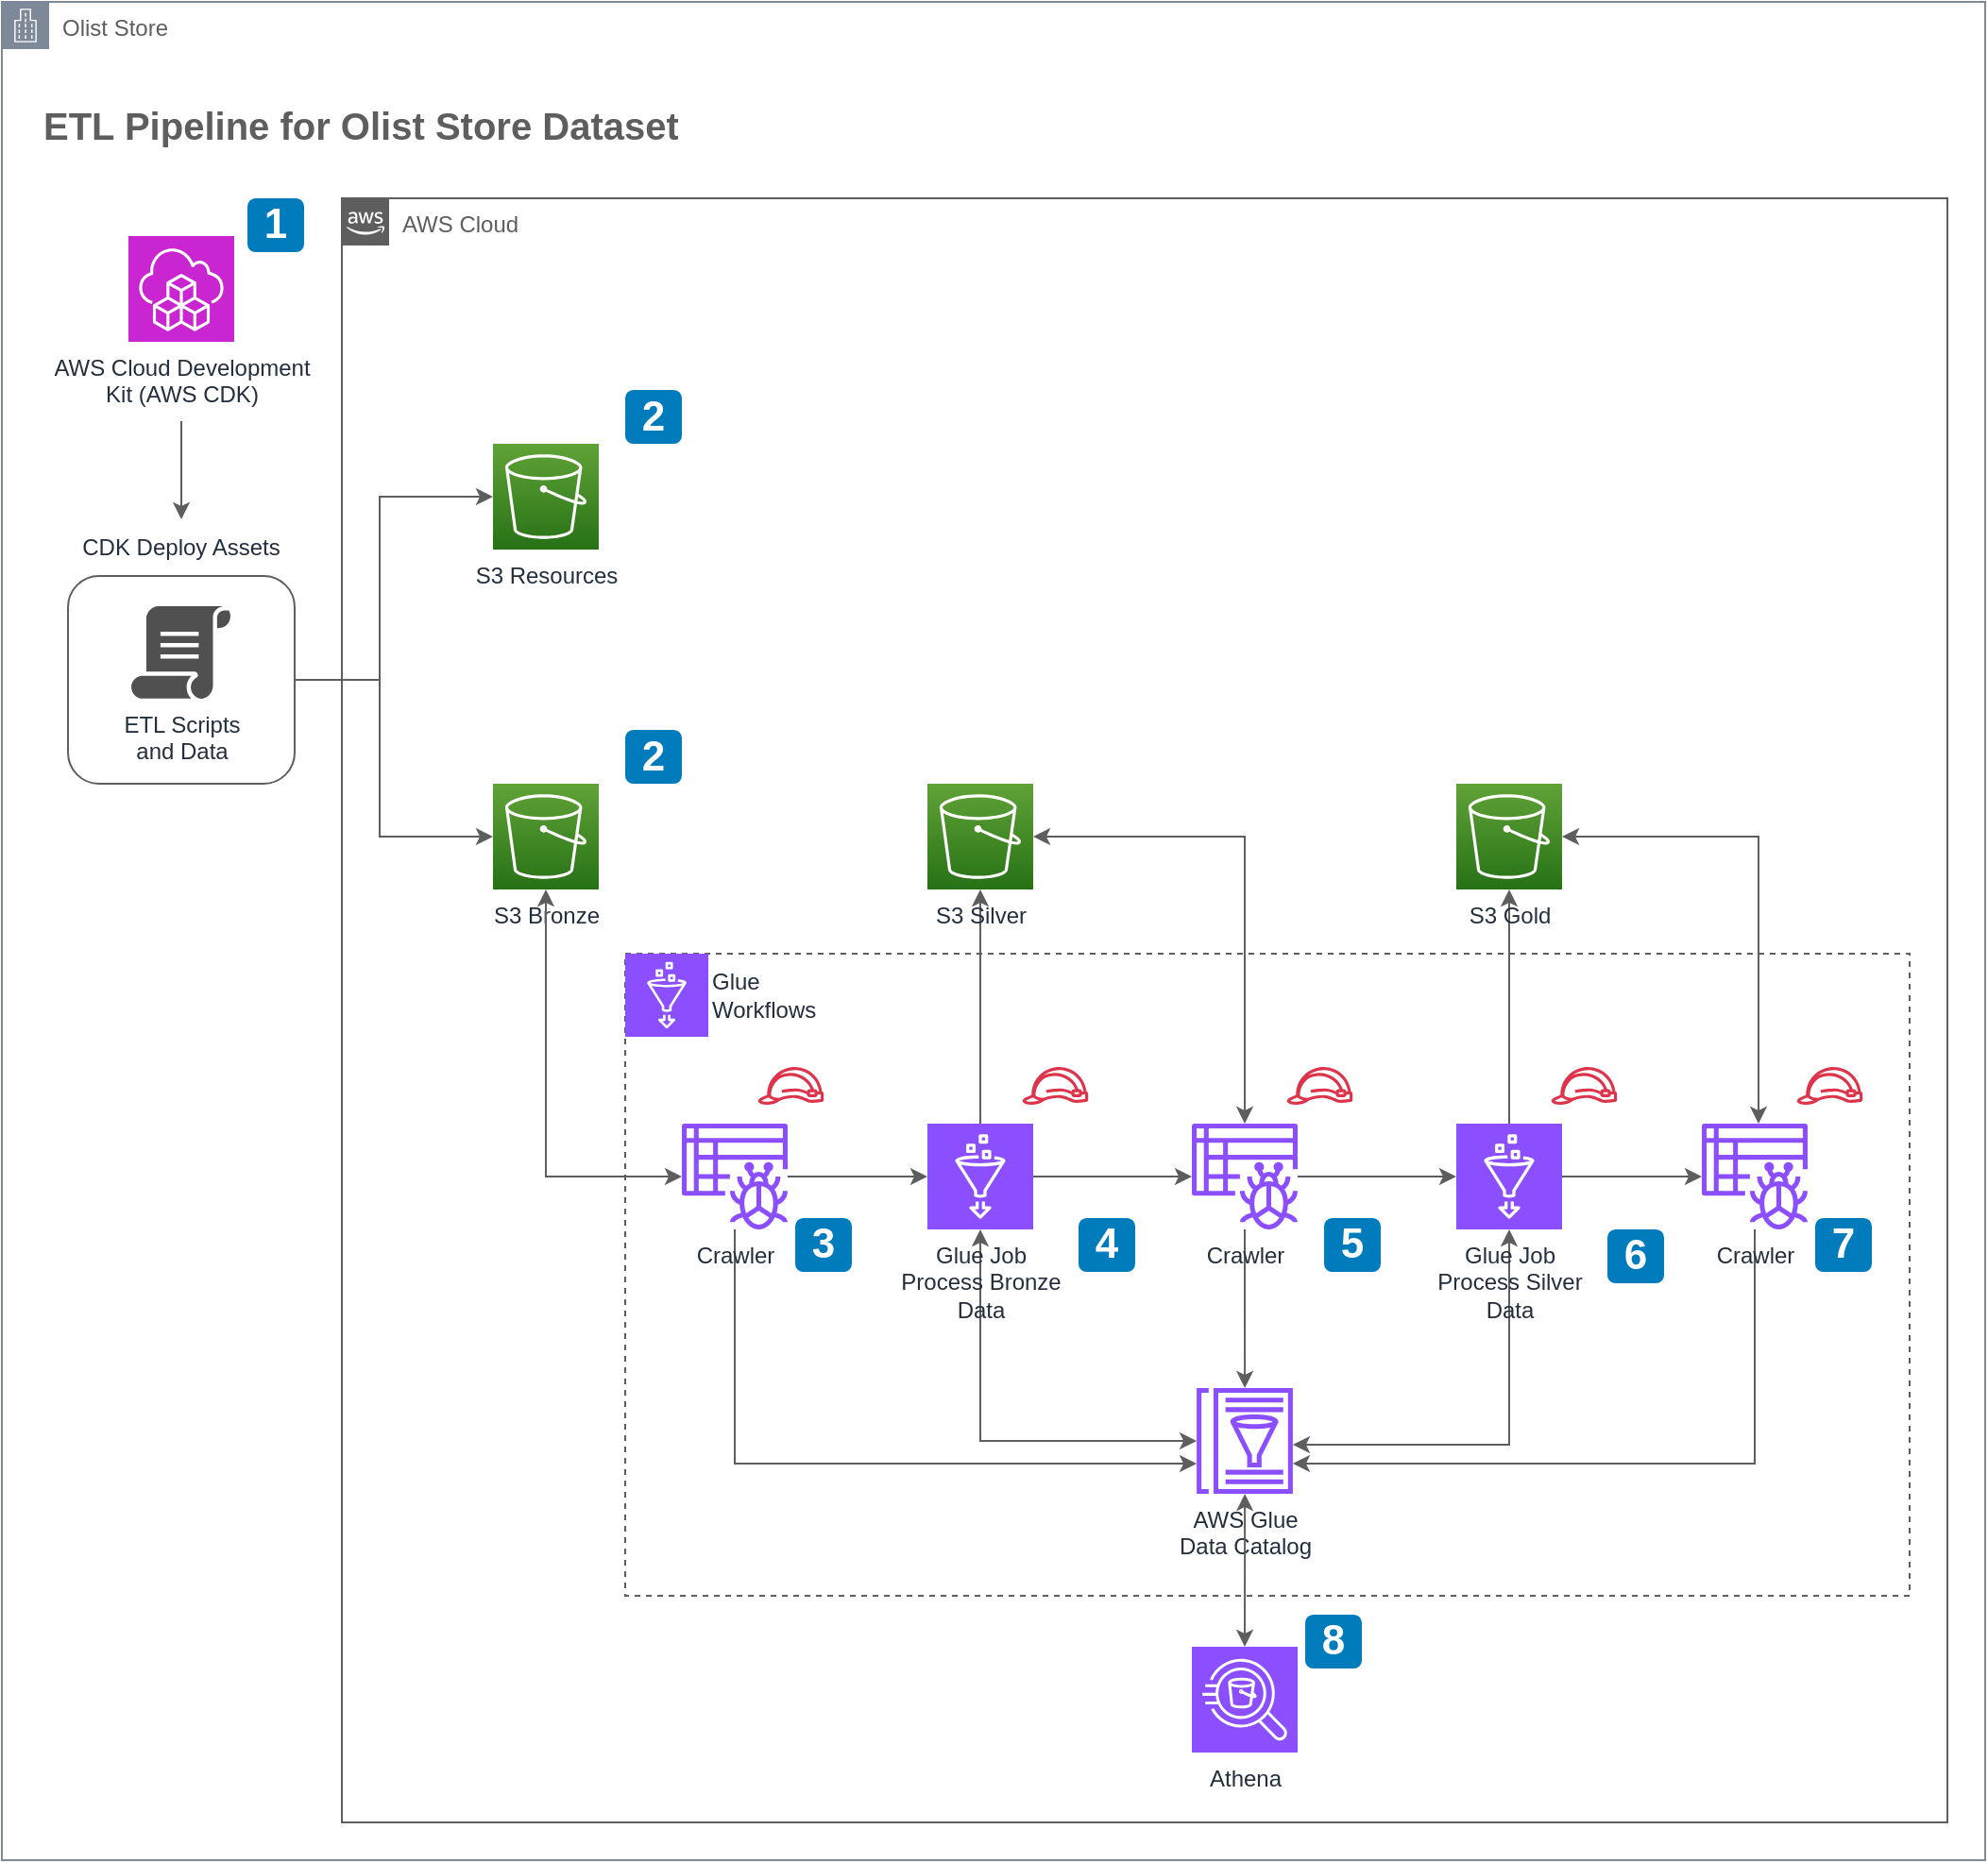 <mxfile version="26.0.4">
  <diagram id="Ht1M8jgEwFfnCIfOTk4-" name="Page-1">
    <mxGraphModel dx="4765" dy="3406" grid="0" gridSize="10" guides="1" tooltips="1" connect="1" arrows="1" fold="1" page="1" pageScale="1" pageWidth="1654" pageHeight="1169" background="#FFFFFF" math="0" shadow="0">
      <root>
        <mxCell id="0" />
        <mxCell id="1" parent="0" />
        <mxCell id="mr_CGQu-zEkENaeuJOmH-63" value="" style="group" vertex="1" connectable="0" parent="1">
          <mxGeometry x="-3006" y="-2245" width="1050" height="984" as="geometry" />
        </mxCell>
        <mxCell id="mr_CGQu-zEkENaeuJOmH-57" value="" style="fillColor=none;strokeColor=#5E5E5E;dashed=1;verticalAlign=top;fontStyle=0;fontColor=#5A6C86;whiteSpace=wrap;html=1;" vertex="1" parent="mr_CGQu-zEkENaeuJOmH-63">
          <mxGeometry x="330" y="504" width="680" height="340" as="geometry" />
        </mxCell>
        <mxCell id="mr_CGQu-zEkENaeuJOmH-25" style="edgeStyle=orthogonalEdgeStyle;rounded=0;orthogonalLoop=1;jettySize=auto;html=1;exitX=1;exitY=0.5;exitDx=0;exitDy=0;strokeColor=#5E5E5E;" edge="1" parent="mr_CGQu-zEkENaeuJOmH-63" source="mr_CGQu-zEkENaeuJOmH-3" target="mr_CGQu-zEkENaeuJOmH-9">
          <mxGeometry relative="1" as="geometry">
            <Array as="points">
              <mxPoint x="200" y="359" />
              <mxPoint x="200" y="442" />
            </Array>
          </mxGeometry>
        </mxCell>
        <mxCell id="mr_CGQu-zEkENaeuJOmH-3" value="" style="rounded=1;whiteSpace=wrap;html=1;fillColor=none;strokeColor=#5E5E5E;" vertex="1" parent="mr_CGQu-zEkENaeuJOmH-63">
          <mxGeometry x="35" y="304" width="120" height="110" as="geometry" />
        </mxCell>
        <mxCell id="rJDtlgSixLLEbbWDWp3H-12" value="Athena" style="sketch=0;points=[[0,0,0],[0.25,0,0],[0.5,0,0],[0.75,0,0],[1,0,0],[0,1,0],[0.25,1,0],[0.5,1,0],[0.75,1,0],[1,1,0],[0,0.25,0],[0,0.5,0],[0,0.75,0],[1,0.25,0],[1,0.5,0],[1,0.75,0]];outlineConnect=0;fontColor=#232F3E;fillColor=#8C4FFF;strokeColor=#ffffff;dashed=0;verticalLabelPosition=bottom;verticalAlign=top;align=center;html=1;fontSize=12;fontStyle=0;aspect=fixed;shape=mxgraph.aws4.resourceIcon;resIcon=mxgraph.aws4.athena;" parent="mr_CGQu-zEkENaeuJOmH-63" vertex="1">
          <mxGeometry x="630" y="871.0" width="56" height="56" as="geometry" />
        </mxCell>
        <mxCell id="rJDtlgSixLLEbbWDWp3H-64" value="1" style="rounded=1;whiteSpace=wrap;html=1;fillColor=#007CBD;strokeColor=none;fontColor=#FFFFFF;fontStyle=1;fontSize=22;aspect=fixed;" parent="mr_CGQu-zEkENaeuJOmH-63" vertex="1">
          <mxGeometry x="130" y="104" width="30" height="28.5" as="geometry" />
        </mxCell>
        <mxCell id="rJDtlgSixLLEbbWDWp3H-65" value="2" style="rounded=1;whiteSpace=wrap;html=1;fillColor=#007CBD;strokeColor=none;fontColor=#FFFFFF;fontStyle=1;fontSize=22;aspect=fixed;" parent="mr_CGQu-zEkENaeuJOmH-63" vertex="1">
          <mxGeometry x="330" y="205.5" width="30" height="28.5" as="geometry" />
        </mxCell>
        <mxCell id="rJDtlgSixLLEbbWDWp3H-66" value="8" style="rounded=1;whiteSpace=wrap;html=1;fillColor=#007CBD;strokeColor=none;fontColor=#FFFFFF;fontStyle=1;fontSize=22;aspect=fixed;" parent="mr_CGQu-zEkENaeuJOmH-63" vertex="1">
          <mxGeometry x="690" y="854" width="30" height="28.5" as="geometry" />
        </mxCell>
        <mxCell id="rJDtlgSixLLEbbWDWp3H-67" value="4" style="rounded=1;whiteSpace=wrap;html=1;fillColor=#007CBD;strokeColor=none;fontColor=#FFFFFF;fontStyle=1;fontSize=22;aspect=fixed;" parent="mr_CGQu-zEkENaeuJOmH-63" vertex="1">
          <mxGeometry x="570" y="644" width="30" height="28.5" as="geometry" />
        </mxCell>
        <mxCell id="rJDtlgSixLLEbbWDWp3H-68" value="5" style="rounded=1;whiteSpace=wrap;html=1;fillColor=#007CBD;strokeColor=none;fontColor=#FFFFFF;fontStyle=1;fontSize=22;aspect=fixed;" parent="mr_CGQu-zEkENaeuJOmH-63" vertex="1">
          <mxGeometry x="700" y="644" width="30" height="28.5" as="geometry" />
        </mxCell>
        <mxCell id="mr_CGQu-zEkENaeuJOmH-10" value="&lt;font style=&quot;&quot;&gt;Glue&lt;/font&gt;&lt;div&gt;&lt;font style=&quot;&quot;&gt;Workflows&lt;/font&gt;&lt;/div&gt;" style="sketch=0;points=[[0,0,0],[0.25,0,0],[0.5,0,0],[0.75,0,0],[1,0,0],[0,1,0],[0.25,1,0],[0.5,1,0],[0.75,1,0],[1,1,0],[0,0.25,0],[0,0.5,0],[0,0.75,0],[1,0.25,0],[1,0.5,0],[1,0.75,0]];outlineConnect=0;fontColor=#232F3E;fillColor=#8C4FFF;strokeColor=#ffffff;dashed=0;verticalLabelPosition=middle;verticalAlign=middle;align=left;html=1;fontSize=12;fontStyle=0;aspect=fixed;shape=mxgraph.aws4.resourceIcon;resIcon=mxgraph.aws4.glue;labelPosition=right;" vertex="1" parent="mr_CGQu-zEkENaeuJOmH-63">
          <mxGeometry x="330" y="504" width="44" height="44" as="geometry" />
        </mxCell>
        <mxCell id="dZuX1vutf1IF2mnfki8U-3" value="&lt;font color=&quot;#5e5e5e&quot;&gt;AWS Cloud&lt;/font&gt;" style="points=[[0,0],[0.25,0],[0.5,0],[0.75,0],[1,0],[1,0.25],[1,0.5],[1,0.75],[1,1],[0.75,1],[0.5,1],[0.25,1],[0,1],[0,0.75],[0,0.5],[0,0.25]];outlineConnect=0;gradientColor=none;html=1;whiteSpace=wrap;fontSize=12;fontStyle=0;container=0;pointerEvents=0;collapsible=0;recursiveResize=0;shape=mxgraph.aws4.group;grIcon=mxgraph.aws4.group_aws_cloud_alt;strokeColor=#5E5E5E;fillColor=none;verticalAlign=top;align=left;spacingLeft=30;fontColor=#232F3E;dashed=0;movable=1;resizable=1;rotatable=1;deletable=1;editable=1;locked=0;connectable=1;" parent="mr_CGQu-zEkENaeuJOmH-63" vertex="1">
          <mxGeometry x="180" y="104" width="850" height="860" as="geometry" />
        </mxCell>
        <mxCell id="mr_CGQu-zEkENaeuJOmH-9" value="&lt;font style=&quot;color: rgb(35, 47, 62);&quot;&gt;S3 Bronze&lt;/font&gt;" style="outlineConnect=0;fontColor=#232F3E;gradientColor=#60A337;gradientDirection=north;fillColor=#277116;strokeColor=#ffffff;dashed=0;verticalLabelPosition=bottom;verticalAlign=top;align=center;html=1;fontSize=12;fontStyle=0;aspect=fixed;shape=mxgraph.aws4.resourceIcon;resIcon=mxgraph.aws4.s3;labelBackgroundColor=none;labelPosition=center;" vertex="1" parent="mr_CGQu-zEkENaeuJOmH-63">
          <mxGeometry x="260" y="414" width="56" height="56" as="geometry" />
        </mxCell>
        <mxCell id="mr_CGQu-zEkENaeuJOmH-8" style="edgeStyle=orthogonalEdgeStyle;rounded=0;orthogonalLoop=1;jettySize=auto;html=1;strokeColor=#5E5E5E;sourcePerimeterSpacing=42;" edge="1" parent="mr_CGQu-zEkENaeuJOmH-63" source="mr_CGQu-zEkENaeuJOmH-1" target="mr_CGQu-zEkENaeuJOmH-7">
          <mxGeometry relative="1" as="geometry" />
        </mxCell>
        <mxCell id="mr_CGQu-zEkENaeuJOmH-1" value="&lt;font style=&quot;color: rgb(35, 47, 62);&quot;&gt;AWS Cloud Development&lt;/font&gt;&lt;div&gt;&lt;font style=&quot;color: rgb(35, 47, 62);&quot;&gt;Kit (AWS CDK)&lt;/font&gt;&lt;/div&gt;" style="sketch=0;points=[[0,0,0],[0.25,0,0],[0.5,0,0],[0.75,0,0],[1,0,0],[0,1,0],[0.25,1,0],[0.5,1,0],[0.75,1,0],[1,1,0],[0,0.25,0],[0,0.5,0],[0,0.75,0],[1,0.25,0],[1,0.5,0],[1,0.75,0]];outlineConnect=0;fontColor=#232F3E;fillColor=#C925D1;strokeColor=#ffffff;dashed=0;verticalLabelPosition=bottom;verticalAlign=top;align=center;html=1;fontSize=12;fontStyle=0;aspect=fixed;shape=mxgraph.aws4.resourceIcon;resIcon=mxgraph.aws4.cloud_development_kit;" vertex="1" parent="mr_CGQu-zEkENaeuJOmH-63">
          <mxGeometry x="67" y="124" width="56" height="56" as="geometry" />
        </mxCell>
        <mxCell id="mr_CGQu-zEkENaeuJOmH-7" value="CDK Deploy Assets" style="text;html=1;align=center;verticalAlign=middle;whiteSpace=wrap;rounded=0;fontColor=#232F3E;" vertex="1" parent="mr_CGQu-zEkENaeuJOmH-63">
          <mxGeometry x="30" y="274" width="130" height="30" as="geometry" />
        </mxCell>
        <mxCell id="mr_CGQu-zEkENaeuJOmH-24" style="edgeStyle=orthogonalEdgeStyle;rounded=0;orthogonalLoop=1;jettySize=auto;html=1;entryX=1;entryY=0.5;entryDx=0;entryDy=0;startArrow=classic;startFill=1;endArrow=none;endFill=0;strokeColor=#5E5E5E;" edge="1" parent="mr_CGQu-zEkENaeuJOmH-63" source="F3FmpkAqIBPM40U7T1jB-10" target="mr_CGQu-zEkENaeuJOmH-3">
          <mxGeometry relative="1" as="geometry">
            <Array as="points">
              <mxPoint x="200" y="262" />
              <mxPoint x="200" y="359" />
            </Array>
          </mxGeometry>
        </mxCell>
        <mxCell id="F3FmpkAqIBPM40U7T1jB-10" value="&lt;font style=&quot;color: rgb(35, 47, 62);&quot;&gt;S3 Resources&lt;/font&gt;" style="outlineConnect=0;fontColor=#232F3E;gradientColor=#60A337;gradientDirection=north;fillColor=#277116;strokeColor=#ffffff;dashed=0;verticalLabelPosition=bottom;verticalAlign=top;align=center;html=1;fontSize=12;fontStyle=0;aspect=fixed;shape=mxgraph.aws4.resourceIcon;resIcon=mxgraph.aws4.s3;labelBackgroundColor=none;labelPosition=center;" parent="mr_CGQu-zEkENaeuJOmH-63" vertex="1">
          <mxGeometry x="260" y="234" width="56" height="56" as="geometry" />
        </mxCell>
        <mxCell id="mr_CGQu-zEkENaeuJOmH-2" value="&lt;font style=&quot;color: rgb(35, 47, 62);&quot;&gt;ETL Scripts&lt;/font&gt;&lt;div&gt;&lt;font style=&quot;color: rgb(35, 47, 62);&quot;&gt;and Data&lt;/font&gt;&lt;/div&gt;" style="sketch=0;pointerEvents=1;shadow=0;dashed=0;html=1;strokeColor=none;fillColor=#505050;labelPosition=center;verticalLabelPosition=bottom;verticalAlign=top;outlineConnect=0;align=center;shape=mxgraph.office.concepts.script;fontColor=#232F3E;" vertex="1" parent="mr_CGQu-zEkENaeuJOmH-63">
          <mxGeometry x="68.5" y="320" width="53" height="49" as="geometry" />
        </mxCell>
        <mxCell id="mr_CGQu-zEkENaeuJOmH-27" style="edgeStyle=orthogonalEdgeStyle;rounded=0;orthogonalLoop=1;jettySize=auto;html=1;strokeColor=#5E5E5E;startArrow=classic;startFill=1;" edge="1" parent="mr_CGQu-zEkENaeuJOmH-63" source="mr_CGQu-zEkENaeuJOmH-26" target="mr_CGQu-zEkENaeuJOmH-9">
          <mxGeometry relative="1" as="geometry" />
        </mxCell>
        <mxCell id="mr_CGQu-zEkENaeuJOmH-40" style="edgeStyle=orthogonalEdgeStyle;rounded=0;orthogonalLoop=1;jettySize=auto;html=1;strokeColor=#5E5E5E;" edge="1" parent="mr_CGQu-zEkENaeuJOmH-63" source="mr_CGQu-zEkENaeuJOmH-26" target="mr_CGQu-zEkENaeuJOmH-28">
          <mxGeometry relative="1" as="geometry">
            <Array as="points">
              <mxPoint x="388" y="774" />
            </Array>
          </mxGeometry>
        </mxCell>
        <mxCell id="mr_CGQu-zEkENaeuJOmH-26" value="Crawler" style="sketch=0;outlineConnect=0;fontColor=#232F3E;gradientColor=none;fillColor=#8C4FFF;strokeColor=none;dashed=0;verticalLabelPosition=bottom;verticalAlign=top;align=center;html=1;fontSize=12;fontStyle=0;aspect=fixed;pointerEvents=1;shape=mxgraph.aws4.glue_crawlers;" vertex="1" parent="mr_CGQu-zEkENaeuJOmH-63">
          <mxGeometry x="360" y="594" width="56" height="56" as="geometry" />
        </mxCell>
        <mxCell id="mr_CGQu-zEkENaeuJOmH-28" value="AWS Glue&lt;div&gt;Data Catalog&lt;/div&gt;" style="sketch=0;outlineConnect=0;fontColor=#232F3E;gradientColor=none;fillColor=#8C4FFF;strokeColor=none;dashed=0;verticalLabelPosition=bottom;verticalAlign=top;align=center;html=1;fontSize=12;fontStyle=0;aspect=fixed;pointerEvents=1;shape=mxgraph.aws4.glue_data_catalog;" vertex="1" parent="mr_CGQu-zEkENaeuJOmH-63">
          <mxGeometry x="632.16" y="734" width="51.69" height="56" as="geometry" />
        </mxCell>
        <mxCell id="mr_CGQu-zEkENaeuJOmH-37" style="edgeStyle=orthogonalEdgeStyle;rounded=0;orthogonalLoop=1;jettySize=auto;html=1;strokeColor=#5E5E5E;" edge="1" parent="mr_CGQu-zEkENaeuJOmH-63" source="mr_CGQu-zEkENaeuJOmH-29" target="mr_CGQu-zEkENaeuJOmH-35">
          <mxGeometry relative="1" as="geometry" />
        </mxCell>
        <mxCell id="mr_CGQu-zEkENaeuJOmH-38" style="edgeStyle=orthogonalEdgeStyle;rounded=0;orthogonalLoop=1;jettySize=auto;html=1;strokeColor=#5E5E5E;startArrow=classic;startFill=1;" edge="1" parent="mr_CGQu-zEkENaeuJOmH-63" source="mr_CGQu-zEkENaeuJOmH-29" target="mr_CGQu-zEkENaeuJOmH-28">
          <mxGeometry relative="1" as="geometry">
            <Array as="points">
              <mxPoint x="518" y="762" />
            </Array>
          </mxGeometry>
        </mxCell>
        <mxCell id="mr_CGQu-zEkENaeuJOmH-45" style="edgeStyle=orthogonalEdgeStyle;rounded=0;orthogonalLoop=1;jettySize=auto;html=1;strokeColor=#5E5E5E;" edge="1" parent="mr_CGQu-zEkENaeuJOmH-63" source="mr_CGQu-zEkENaeuJOmH-29" target="mr_CGQu-zEkENaeuJOmH-34">
          <mxGeometry relative="1" as="geometry" />
        </mxCell>
        <mxCell id="mr_CGQu-zEkENaeuJOmH-29" value="Glue Job&lt;div&gt;Process Bronze&lt;div&gt;Data&lt;/div&gt;&lt;/div&gt;" style="sketch=0;points=[[0,0,0],[0.25,0,0],[0.5,0,0],[0.75,0,0],[1,0,0],[0,1,0],[0.25,1,0],[0.5,1,0],[0.75,1,0],[1,1,0],[0,0.25,0],[0,0.5,0],[0,0.75,0],[1,0.25,0],[1,0.5,0],[1,0.75,0]];outlineConnect=0;fontColor=#232F3E;fillColor=#8C4FFF;strokeColor=#ffffff;dashed=0;verticalLabelPosition=bottom;verticalAlign=top;align=center;html=1;fontSize=12;fontStyle=0;aspect=fixed;shape=mxgraph.aws4.resourceIcon;resIcon=mxgraph.aws4.glue;" vertex="1" parent="mr_CGQu-zEkENaeuJOmH-63">
          <mxGeometry x="490" y="594" width="56" height="56" as="geometry" />
        </mxCell>
        <mxCell id="mr_CGQu-zEkENaeuJOmH-30" style="edgeStyle=orthogonalEdgeStyle;rounded=0;orthogonalLoop=1;jettySize=auto;html=1;entryX=0;entryY=0.5;entryDx=0;entryDy=0;entryPerimeter=0;strokeColor=#5E5E5E;" edge="1" parent="mr_CGQu-zEkENaeuJOmH-63" source="mr_CGQu-zEkENaeuJOmH-26" target="mr_CGQu-zEkENaeuJOmH-29">
          <mxGeometry relative="1" as="geometry" />
        </mxCell>
        <mxCell id="mr_CGQu-zEkENaeuJOmH-36" style="edgeStyle=orthogonalEdgeStyle;rounded=0;orthogonalLoop=1;jettySize=auto;html=1;strokeColor=#5E5E5E;startArrow=classic;startFill=1;" edge="1" parent="mr_CGQu-zEkENaeuJOmH-63" source="mr_CGQu-zEkENaeuJOmH-34" target="mr_CGQu-zEkENaeuJOmH-35">
          <mxGeometry relative="1" as="geometry" />
        </mxCell>
        <mxCell id="mr_CGQu-zEkENaeuJOmH-34" value="&lt;font style=&quot;color: rgb(35, 47, 62);&quot;&gt;S3 Silver&lt;/font&gt;" style="outlineConnect=0;fontColor=#232F3E;gradientColor=#60A337;gradientDirection=north;fillColor=#277116;strokeColor=#ffffff;dashed=0;verticalLabelPosition=bottom;verticalAlign=top;align=center;html=1;fontSize=12;fontStyle=0;aspect=fixed;shape=mxgraph.aws4.resourceIcon;resIcon=mxgraph.aws4.s3;labelBackgroundColor=none;labelPosition=center;" vertex="1" parent="mr_CGQu-zEkENaeuJOmH-63">
          <mxGeometry x="490" y="414" width="56" height="56" as="geometry" />
        </mxCell>
        <mxCell id="mr_CGQu-zEkENaeuJOmH-39" style="edgeStyle=orthogonalEdgeStyle;rounded=0;orthogonalLoop=1;jettySize=auto;html=1;strokeColor=#5E5E5E;" edge="1" parent="mr_CGQu-zEkENaeuJOmH-63" source="mr_CGQu-zEkENaeuJOmH-35" target="mr_CGQu-zEkENaeuJOmH-28">
          <mxGeometry relative="1" as="geometry" />
        </mxCell>
        <mxCell id="mr_CGQu-zEkENaeuJOmH-35" value="Crawler" style="sketch=0;outlineConnect=0;fontColor=#232F3E;gradientColor=none;fillColor=#8C4FFF;strokeColor=none;dashed=0;verticalLabelPosition=bottom;verticalAlign=top;align=center;html=1;fontSize=12;fontStyle=0;aspect=fixed;pointerEvents=1;shape=mxgraph.aws4.glue_crawlers;" vertex="1" parent="mr_CGQu-zEkENaeuJOmH-63">
          <mxGeometry x="630" y="594" width="56" height="56" as="geometry" />
        </mxCell>
        <mxCell id="mr_CGQu-zEkENaeuJOmH-43" style="edgeStyle=orthogonalEdgeStyle;rounded=0;orthogonalLoop=1;jettySize=auto;html=1;startArrow=classic;startFill=1;strokeColor=#5E5E5E;" edge="1" parent="mr_CGQu-zEkENaeuJOmH-63" source="mr_CGQu-zEkENaeuJOmH-41" target="mr_CGQu-zEkENaeuJOmH-28">
          <mxGeometry relative="1" as="geometry">
            <Array as="points">
              <mxPoint x="798" y="764" />
            </Array>
          </mxGeometry>
        </mxCell>
        <mxCell id="mr_CGQu-zEkENaeuJOmH-46" style="edgeStyle=orthogonalEdgeStyle;rounded=0;orthogonalLoop=1;jettySize=auto;html=1;strokeColor=#5E5E5E;" edge="1" parent="mr_CGQu-zEkENaeuJOmH-63" source="mr_CGQu-zEkENaeuJOmH-41" target="mr_CGQu-zEkENaeuJOmH-44">
          <mxGeometry relative="1" as="geometry" />
        </mxCell>
        <mxCell id="mr_CGQu-zEkENaeuJOmH-48" style="edgeStyle=orthogonalEdgeStyle;rounded=0;orthogonalLoop=1;jettySize=auto;html=1;strokeColor=#5E5E5E;" edge="1" parent="mr_CGQu-zEkENaeuJOmH-63" source="mr_CGQu-zEkENaeuJOmH-41" target="mr_CGQu-zEkENaeuJOmH-47">
          <mxGeometry relative="1" as="geometry" />
        </mxCell>
        <mxCell id="mr_CGQu-zEkENaeuJOmH-41" value="Glue Job&lt;div&gt;Process Silver&lt;div&gt;Data&lt;/div&gt;&lt;/div&gt;" style="sketch=0;points=[[0,0,0],[0.25,0,0],[0.5,0,0],[0.75,0,0],[1,0,0],[0,1,0],[0.25,1,0],[0.5,1,0],[0.75,1,0],[1,1,0],[0,0.25,0],[0,0.5,0],[0,0.75,0],[1,0.25,0],[1,0.5,0],[1,0.75,0]];outlineConnect=0;fontColor=#232F3E;fillColor=#8C4FFF;strokeColor=#ffffff;dashed=0;verticalLabelPosition=bottom;verticalAlign=top;align=center;html=1;fontSize=12;fontStyle=0;aspect=fixed;shape=mxgraph.aws4.resourceIcon;resIcon=mxgraph.aws4.glue;" vertex="1" parent="mr_CGQu-zEkENaeuJOmH-63">
          <mxGeometry x="770" y="594" width="56" height="56" as="geometry" />
        </mxCell>
        <mxCell id="mr_CGQu-zEkENaeuJOmH-42" style="edgeStyle=orthogonalEdgeStyle;rounded=0;orthogonalLoop=1;jettySize=auto;html=1;entryX=0;entryY=0.5;entryDx=0;entryDy=0;entryPerimeter=0;strokeColor=#5E5E5E;" edge="1" parent="mr_CGQu-zEkENaeuJOmH-63" source="mr_CGQu-zEkENaeuJOmH-35" target="mr_CGQu-zEkENaeuJOmH-41">
          <mxGeometry relative="1" as="geometry" />
        </mxCell>
        <mxCell id="mr_CGQu-zEkENaeuJOmH-44" value="&lt;font style=&quot;color: rgb(35, 47, 62);&quot;&gt;S3 Gold&lt;/font&gt;" style="outlineConnect=0;fontColor=#232F3E;gradientColor=#60A337;gradientDirection=north;fillColor=#277116;strokeColor=#ffffff;dashed=0;verticalLabelPosition=bottom;verticalAlign=top;align=center;html=1;fontSize=12;fontStyle=0;aspect=fixed;shape=mxgraph.aws4.resourceIcon;resIcon=mxgraph.aws4.s3;labelBackgroundColor=none;labelPosition=center;" vertex="1" parent="mr_CGQu-zEkENaeuJOmH-63">
          <mxGeometry x="770" y="414" width="56" height="56" as="geometry" />
        </mxCell>
        <mxCell id="mr_CGQu-zEkENaeuJOmH-49" style="edgeStyle=orthogonalEdgeStyle;rounded=0;orthogonalLoop=1;jettySize=auto;html=1;strokeColor=#5E5E5E;startArrow=classic;startFill=1;" edge="1" parent="mr_CGQu-zEkENaeuJOmH-63" source="mr_CGQu-zEkENaeuJOmH-47" target="mr_CGQu-zEkENaeuJOmH-44">
          <mxGeometry relative="1" as="geometry">
            <Array as="points">
              <mxPoint x="930" y="442" />
            </Array>
          </mxGeometry>
        </mxCell>
        <mxCell id="mr_CGQu-zEkENaeuJOmH-50" style="edgeStyle=orthogonalEdgeStyle;rounded=0;orthogonalLoop=1;jettySize=auto;html=1;strokeColor=#5E5E5E;" edge="1" parent="mr_CGQu-zEkENaeuJOmH-63" source="mr_CGQu-zEkENaeuJOmH-47" target="mr_CGQu-zEkENaeuJOmH-28">
          <mxGeometry relative="1" as="geometry">
            <Array as="points">
              <mxPoint x="928" y="774" />
            </Array>
          </mxGeometry>
        </mxCell>
        <mxCell id="mr_CGQu-zEkENaeuJOmH-47" value="Crawler" style="sketch=0;outlineConnect=0;fontColor=#232F3E;gradientColor=none;fillColor=#8C4FFF;strokeColor=none;dashed=0;verticalLabelPosition=bottom;verticalAlign=top;align=center;html=1;fontSize=12;fontStyle=0;aspect=fixed;pointerEvents=1;shape=mxgraph.aws4.glue_crawlers;" vertex="1" parent="mr_CGQu-zEkENaeuJOmH-63">
          <mxGeometry x="900" y="594" width="56" height="56" as="geometry" />
        </mxCell>
        <mxCell id="mr_CGQu-zEkENaeuJOmH-51" style="edgeStyle=orthogonalEdgeStyle;rounded=0;orthogonalLoop=1;jettySize=auto;html=1;entryX=0.5;entryY=0;entryDx=0;entryDy=0;entryPerimeter=0;strokeColor=#5E5E5E;startArrow=classic;startFill=1;" edge="1" parent="mr_CGQu-zEkENaeuJOmH-63" source="mr_CGQu-zEkENaeuJOmH-28" target="rJDtlgSixLLEbbWDWp3H-12">
          <mxGeometry relative="1" as="geometry" />
        </mxCell>
        <mxCell id="mr_CGQu-zEkENaeuJOmH-52" value="" style="sketch=0;outlineConnect=0;fontColor=#232F3E;gradientColor=none;fillColor=#DD344C;strokeColor=none;dashed=0;verticalLabelPosition=bottom;verticalAlign=top;align=center;html=1;fontSize=12;fontStyle=0;aspect=fixed;pointerEvents=1;shape=mxgraph.aws4.role;" vertex="1" parent="mr_CGQu-zEkENaeuJOmH-63">
          <mxGeometry x="400" y="564" width="35.45" height="20" as="geometry" />
        </mxCell>
        <mxCell id="mr_CGQu-zEkENaeuJOmH-53" value="" style="sketch=0;outlineConnect=0;fontColor=#232F3E;gradientColor=none;fillColor=#DD344C;strokeColor=none;dashed=0;verticalLabelPosition=bottom;verticalAlign=top;align=center;html=1;fontSize=12;fontStyle=0;aspect=fixed;pointerEvents=1;shape=mxgraph.aws4.role;" vertex="1" parent="mr_CGQu-zEkENaeuJOmH-63">
          <mxGeometry x="540" y="564" width="35.45" height="20" as="geometry" />
        </mxCell>
        <mxCell id="mr_CGQu-zEkENaeuJOmH-54" value="" style="sketch=0;outlineConnect=0;fontColor=#232F3E;gradientColor=none;fillColor=#DD344C;strokeColor=none;dashed=0;verticalLabelPosition=bottom;verticalAlign=top;align=center;html=1;fontSize=12;fontStyle=0;aspect=fixed;pointerEvents=1;shape=mxgraph.aws4.role;" vertex="1" parent="mr_CGQu-zEkENaeuJOmH-63">
          <mxGeometry x="680" y="564" width="35.45" height="20" as="geometry" />
        </mxCell>
        <mxCell id="mr_CGQu-zEkENaeuJOmH-55" value="" style="sketch=0;outlineConnect=0;fontColor=#232F3E;gradientColor=none;fillColor=#DD344C;strokeColor=none;dashed=0;verticalLabelPosition=bottom;verticalAlign=top;align=center;html=1;fontSize=12;fontStyle=0;aspect=fixed;pointerEvents=1;shape=mxgraph.aws4.role;" vertex="1" parent="mr_CGQu-zEkENaeuJOmH-63">
          <mxGeometry x="820" y="564" width="35.45" height="20" as="geometry" />
        </mxCell>
        <mxCell id="mr_CGQu-zEkENaeuJOmH-56" value="" style="sketch=0;outlineConnect=0;fontColor=#232F3E;gradientColor=none;fillColor=#DD344C;strokeColor=none;dashed=0;verticalLabelPosition=bottom;verticalAlign=top;align=center;html=1;fontSize=12;fontStyle=0;aspect=fixed;pointerEvents=1;shape=mxgraph.aws4.role;" vertex="1" parent="mr_CGQu-zEkENaeuJOmH-63">
          <mxGeometry x="950" y="564" width="35.45" height="20" as="geometry" />
        </mxCell>
        <mxCell id="mr_CGQu-zEkENaeuJOmH-58" value="2" style="rounded=1;whiteSpace=wrap;html=1;fillColor=#007CBD;strokeColor=none;fontColor=#FFFFFF;fontStyle=1;fontSize=22;aspect=fixed;" vertex="1" parent="mr_CGQu-zEkENaeuJOmH-63">
          <mxGeometry x="330" y="385.5" width="30" height="28.5" as="geometry" />
        </mxCell>
        <mxCell id="mr_CGQu-zEkENaeuJOmH-59" value="3" style="rounded=1;whiteSpace=wrap;html=1;fillColor=#007CBD;strokeColor=none;fontColor=#FFFFFF;fontStyle=1;fontSize=22;aspect=fixed;" vertex="1" parent="mr_CGQu-zEkENaeuJOmH-63">
          <mxGeometry x="420" y="644" width="30" height="28.5" as="geometry" />
        </mxCell>
        <mxCell id="mr_CGQu-zEkENaeuJOmH-60" value="6" style="rounded=1;whiteSpace=wrap;html=1;fillColor=#007CBD;strokeColor=none;fontColor=#FFFFFF;fontStyle=1;fontSize=22;aspect=fixed;" vertex="1" parent="mr_CGQu-zEkENaeuJOmH-63">
          <mxGeometry x="850" y="650" width="30" height="28.5" as="geometry" />
        </mxCell>
        <mxCell id="mr_CGQu-zEkENaeuJOmH-61" value="7" style="rounded=1;whiteSpace=wrap;html=1;fillColor=#007CBD;strokeColor=none;fontColor=#FFFFFF;fontStyle=1;fontSize=22;aspect=fixed;" vertex="1" parent="mr_CGQu-zEkENaeuJOmH-63">
          <mxGeometry x="960" y="644" width="30" height="28.5" as="geometry" />
        </mxCell>
        <mxCell id="rJDtlgSixLLEbbWDWp3H-20" value="&lt;font color=&quot;#5e5e5e&quot;&gt;Olist Store&lt;/font&gt;" style="points=[[0,0],[0.25,0],[0.5,0],[0.75,0],[1,0],[1,0.25],[1,0.5],[1,0.75],[1,1],[0.75,1],[0.5,1],[0.25,1],[0,1],[0,0.75],[0,0.5],[0,0.25]];outlineConnect=0;gradientColor=none;html=1;whiteSpace=wrap;fontSize=12;fontStyle=0;container=0;pointerEvents=0;collapsible=0;recursiveResize=0;shape=mxgraph.aws4.group;grIcon=mxgraph.aws4.group_corporate_data_center;strokeColor=#7D8998;fillColor=none;verticalAlign=top;align=left;spacingLeft=30;fontColor=#5A6C86;dashed=0;" parent="mr_CGQu-zEkENaeuJOmH-63" vertex="1">
          <mxGeometry width="1050" height="984" as="geometry" />
        </mxCell>
        <mxCell id="dZuX1vutf1IF2mnfki8U-1" value="&lt;h1 style=&quot;margin-top: 0px;&quot;&gt;&lt;font color=&quot;#5e5e5e&quot;&gt;&lt;span style=&quot;font-size: 20px;&quot;&gt;ETL Pipeline for Olist Store Dataset&lt;/span&gt;&lt;/font&gt;&lt;/h1&gt;" style="text;html=1;whiteSpace=wrap;overflow=hidden;rounded=0;movable=1;resizable=1;rotatable=1;deletable=1;editable=1;locked=0;connectable=1;" parent="mr_CGQu-zEkENaeuJOmH-63" vertex="1">
          <mxGeometry x="20" y="44" width="450" height="42" as="geometry" />
        </mxCell>
      </root>
    </mxGraphModel>
  </diagram>
</mxfile>
